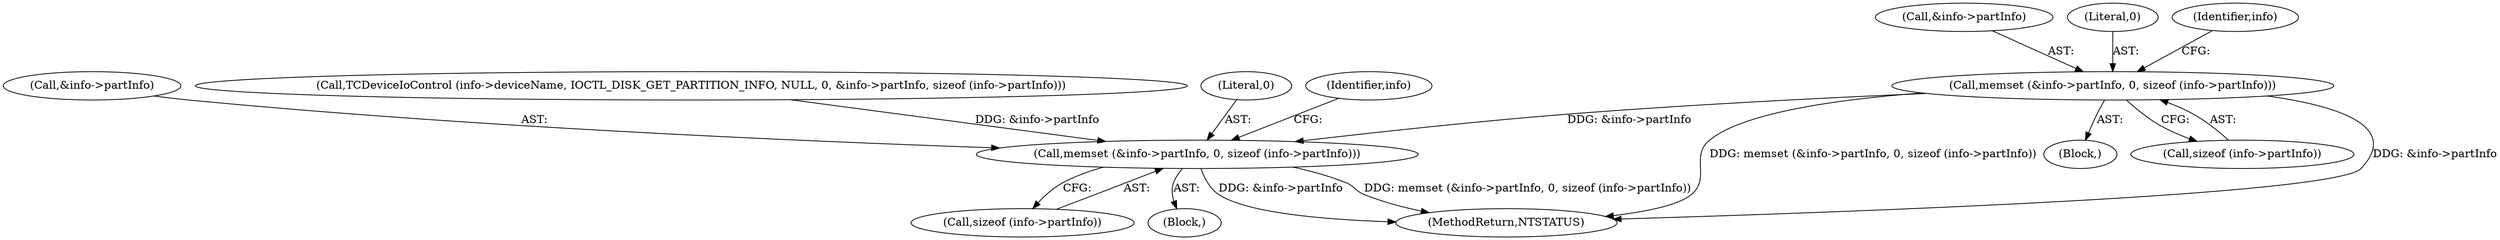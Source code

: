 digraph "0_VeraCrypt_f30f9339c9a0b9bbcc6f5ad38804af39db1f479e@API" {
"1001837" [label="(Call,memset (&info->partInfo, 0, sizeof (info->partInfo)))"];
"1001959" [label="(Call,memset (&info->partInfo, 0, sizeof (info->partInfo)))"];
"1001960" [label="(Call,&info->partInfo)"];
"1001838" [label="(Call,&info->partInfo)"];
"1001843" [label="(Call,sizeof (info->partInfo))"];
"1001958" [label="(Block,)"];
"1001842" [label="(Literal,0)"];
"1001916" [label="(Call,TCDeviceIoControl (info->deviceName, IOCTL_DISK_GET_PARTITION_INFO, NULL, 0, &info->partInfo, sizeof (info->partInfo)))"];
"1001850" [label="(Identifier,info)"];
"1003200" [label="(MethodReturn,NTSTATUS)"];
"1001837" [label="(Call,memset (&info->partInfo, 0, sizeof (info->partInfo)))"];
"1001959" [label="(Call,memset (&info->partInfo, 0, sizeof (info->partInfo)))"];
"1001964" [label="(Literal,0)"];
"1001965" [label="(Call,sizeof (info->partInfo))"];
"1001836" [label="(Block,)"];
"1001972" [label="(Identifier,info)"];
"1001837" -> "1001836"  [label="AST: "];
"1001837" -> "1001843"  [label="CFG: "];
"1001838" -> "1001837"  [label="AST: "];
"1001842" -> "1001837"  [label="AST: "];
"1001843" -> "1001837"  [label="AST: "];
"1001850" -> "1001837"  [label="CFG: "];
"1001837" -> "1003200"  [label="DDG: &info->partInfo"];
"1001837" -> "1003200"  [label="DDG: memset (&info->partInfo, 0, sizeof (info->partInfo))"];
"1001837" -> "1001959"  [label="DDG: &info->partInfo"];
"1001959" -> "1001958"  [label="AST: "];
"1001959" -> "1001965"  [label="CFG: "];
"1001960" -> "1001959"  [label="AST: "];
"1001964" -> "1001959"  [label="AST: "];
"1001965" -> "1001959"  [label="AST: "];
"1001972" -> "1001959"  [label="CFG: "];
"1001959" -> "1003200"  [label="DDG: memset (&info->partInfo, 0, sizeof (info->partInfo))"];
"1001959" -> "1003200"  [label="DDG: &info->partInfo"];
"1001916" -> "1001959"  [label="DDG: &info->partInfo"];
}
